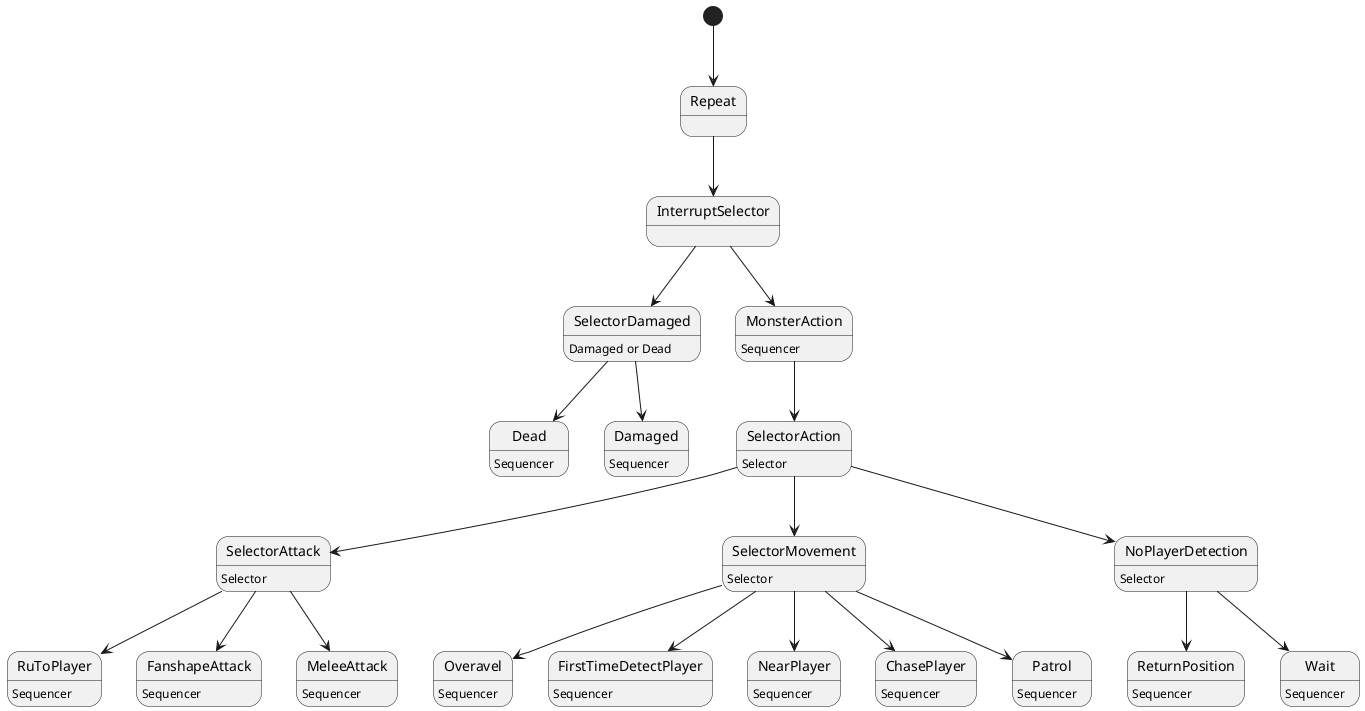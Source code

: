 @startuml

[*]-->Repeat
Repeat-->InterruptSelector
InterruptSelector --> SelectorDamaged
SelectorDamaged : Damaged or Dead
SelectorDamaged-->Dead
Dead : Sequencer
SelectorDamaged-->Damaged
Damaged : Sequencer
InterruptSelector --> MonsterAction
MonsterAction : Sequencer
MonsterAction-->SelectorAction
SelectorAction : Selector
SelectorAction-->SelectorAttack
SelectorAttack : Selector
SelectorAttack-->RuToPlayer
RuToPlayer : Sequencer
SelectorAttack-->FanshapeAttack
FanshapeAttack : Sequencer
SelectorAttack-->MeleeAttack
MeleeAttack : Sequencer
SelectorAction-->SelectorMovement
SelectorMovement : Selector
SelectorMovement-->Overavel
Overavel : Sequencer
SelectorMovement-->FirstTimeDetectPlayer
FirstTimeDetectPlayer : Sequencer
SelectorMovement-->NearPlayer
NearPlayer : Sequencer
SelectorMovement-->ChasePlayer
ChasePlayer : Sequencer
SelectorMovement-->Patrol
Patrol : Sequencer
SelectorAction-->NoPlayerDetection
NoPlayerDetection : Selector
NoPlayerDetection-->ReturnPosition
ReturnPosition : Sequencer
NoPlayerDetection-->Wait
Wait : Sequencer







@enduml